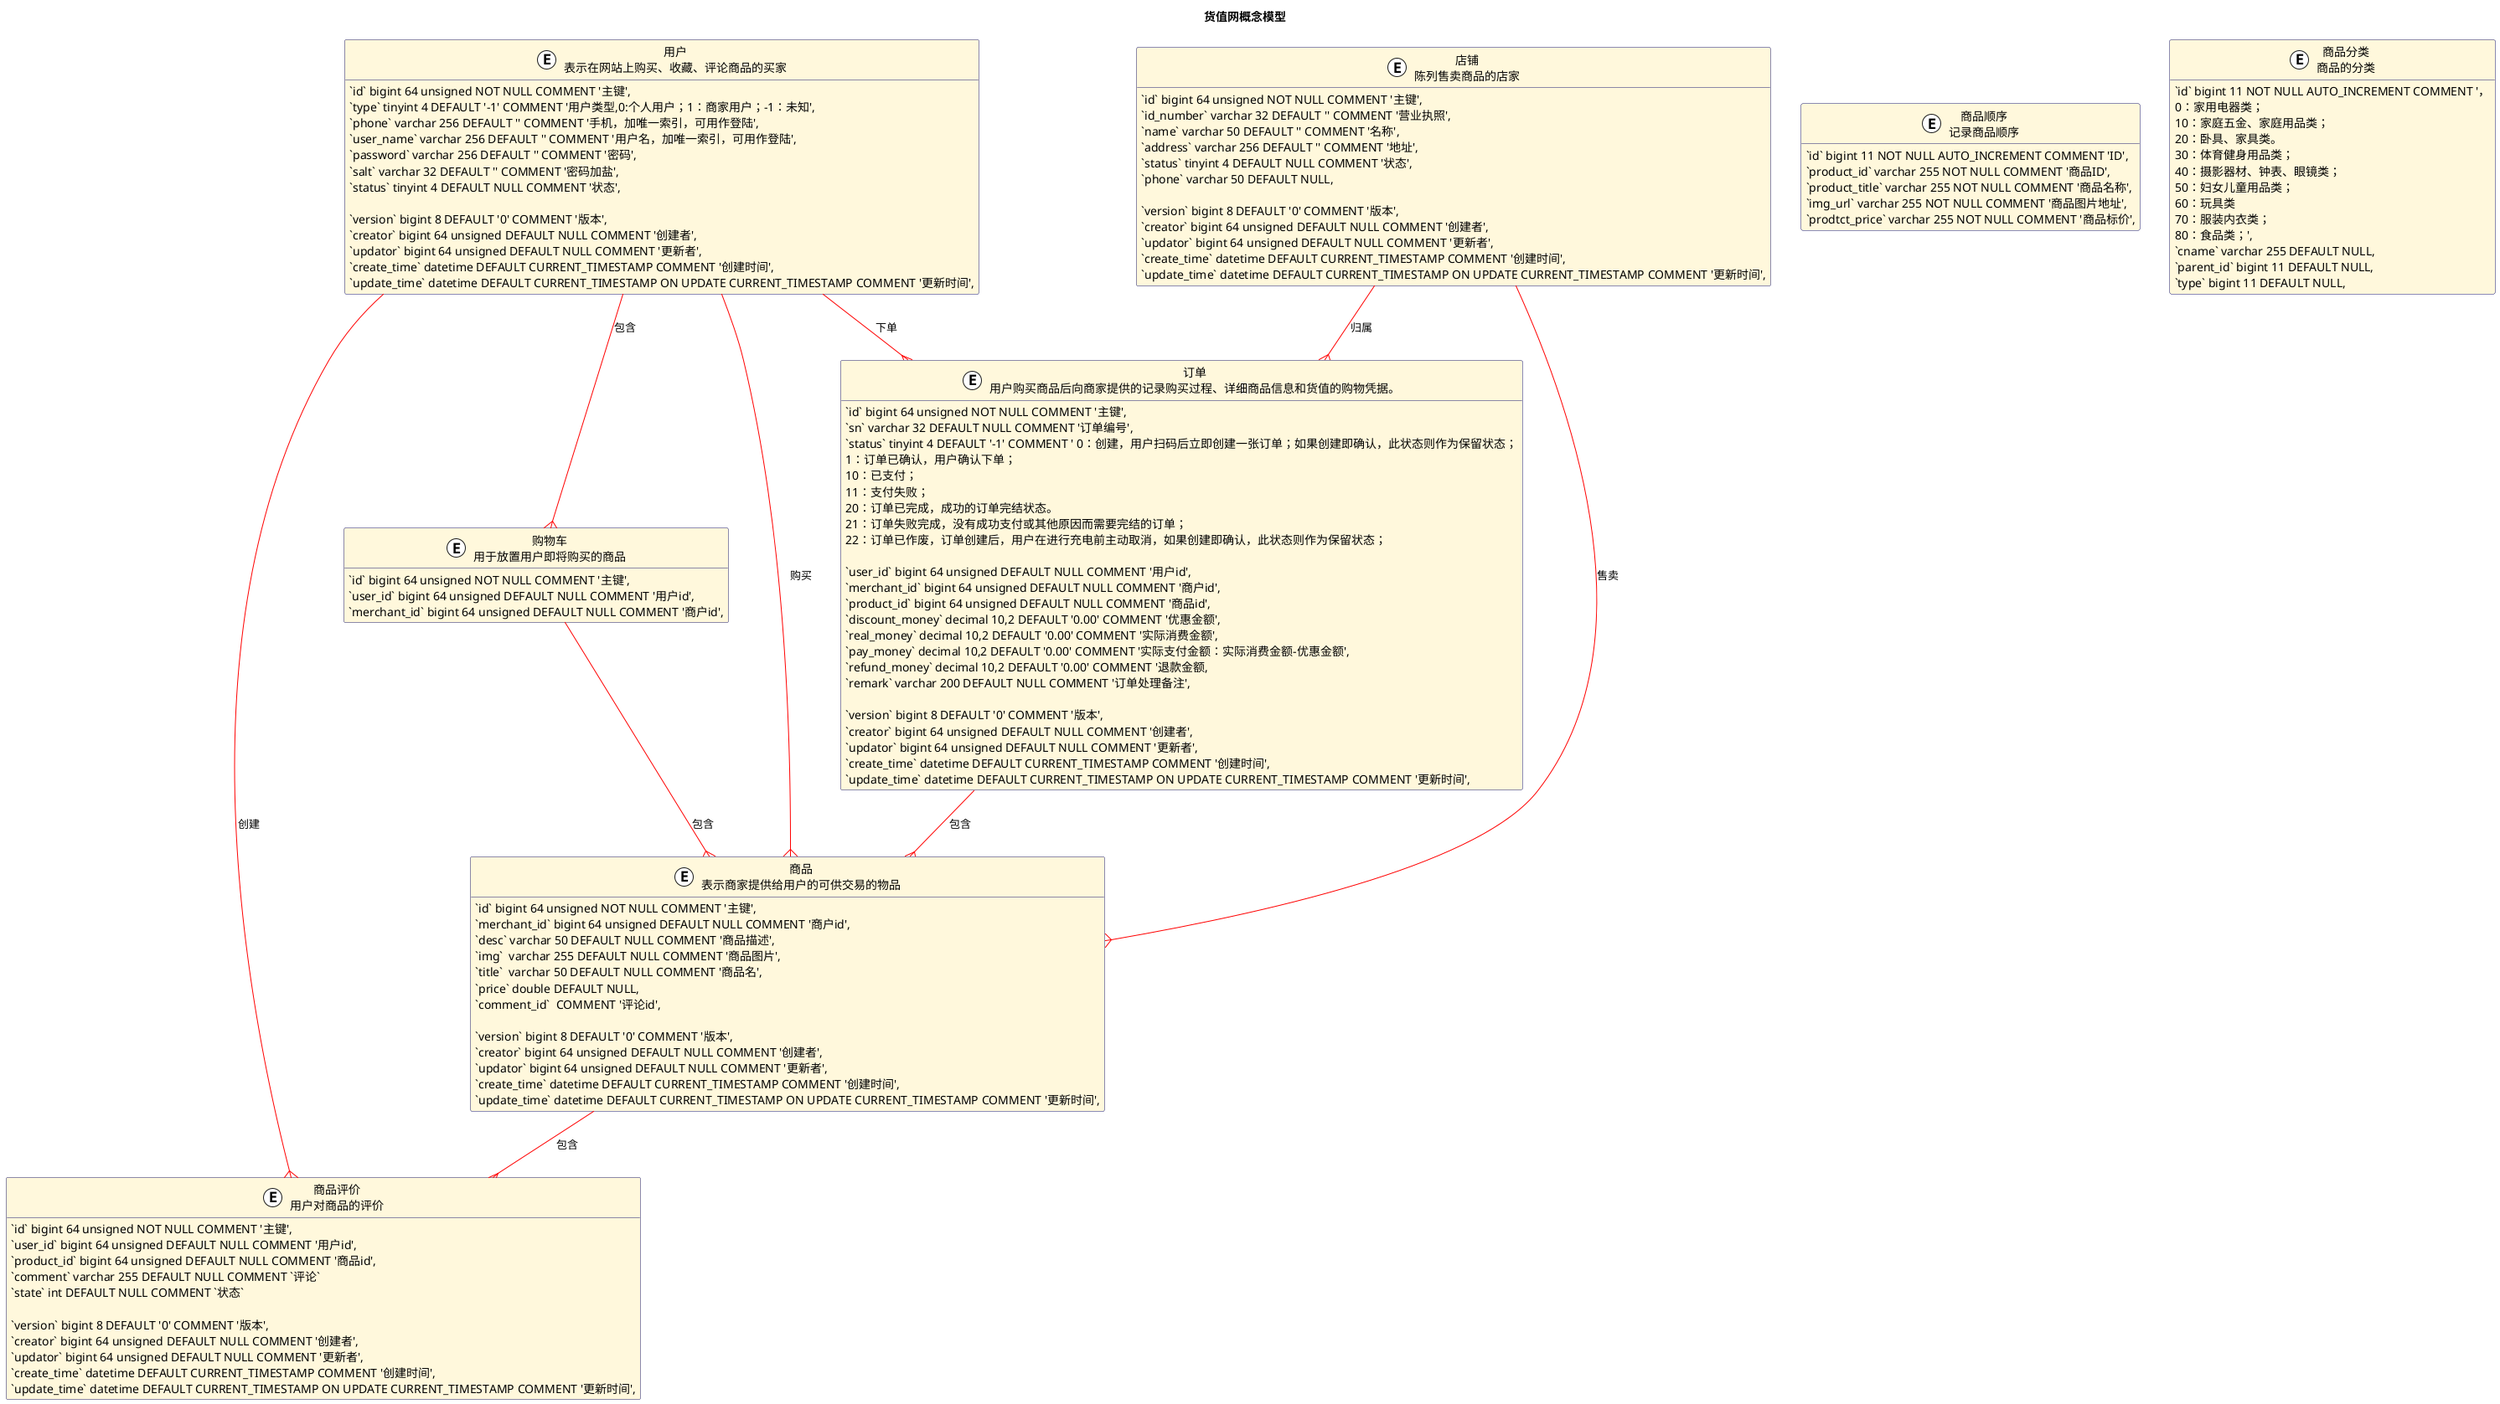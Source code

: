 @startuml

/'中心表'/
!define CenterTable(name,desc) class name as "desc" << (E,#FFFFFF) >>  #CORNSILK
/'子集表'/
!define SubsetTable(name,desc) class name as "desc" << (S,#FFDEAD) >>
/'子集-中心表'/
!define SubsetCenterTable(name,desc) class name as "desc" << (S,#FF3030) >>  #CORNSILK
/'功能表'/
!define FunctionTable(name,desc) class name as "desc" << (F,#FFF0F5) >>
/'关系表'/
!define RelationTable(name,desc) class name as "desc" << (R,#D9F4EF) >>  #D9F4EF

/'业务流程-中心表'/
!define BusinessCenterTable(name,desc) class name as "desc" << (B,#FF3030) >> #CORNSILK
/'业务流程表'/
!define BusinessTable(name,desc) class name as "desc" << (B,#AB82FF) >>
/'行为表'/
!define BehaviourRecordTable(name,desc) class name as "desc" << (H,#8DB6CD) >>
/'验证表'/
!define VerificationTable(name,desc) class name as "desc" << (V,#B5B5B5) >>



!define varchar(x) varchar x
!define tinyint(x) tinyint x
!define smallint(x) smallint x
!define mediumint(x) mediumint x
!define int(x) bigint x
!define bigint(x) bigint x
!define decimal(x,y) decimal x,y

hide methods
hide stereotypes

skinparam class {
    BackgroundColor white
    ArrowColor red
    BorderColor MidnightBlue
}

title 货值网概念模型




CenterTable(user, "用户\n表示在网站上购买、收藏、评论商品的买家"){
        `id` bigint(64) unsigned NOT NULL COMMENT '主键',
        `type` tinyint(4) DEFAULT '-1' COMMENT '用户类型,0:个人用户；1：商家用户；-1：未知',
        `phone` varchar(256) DEFAULT '' COMMENT '手机，加唯一索引，可用作登陆',
        `user_name` varchar(256) DEFAULT '' COMMENT '用户名，加唯一索引，可用作登陆',
        `password` varchar(256) DEFAULT '' COMMENT '密码',
        `salt` varchar(32) DEFAULT '' COMMENT '密码加盐',
        `status` tinyint(4) DEFAULT NULL COMMENT '状态',

        `version` int(8) DEFAULT '0' COMMENT '版本',
        `creator` bigint(64) unsigned DEFAULT NULL COMMENT '创建者',
        `updator` bigint(64) unsigned DEFAULT NULL COMMENT '更新者',
        `create_time` datetime DEFAULT CURRENT_TIMESTAMP COMMENT '创建时间',
        `update_time` datetime DEFAULT CURRENT_TIMESTAMP ON UPDATE CURRENT_TIMESTAMP COMMENT '更新时间',
        PRIMARY KEY (`id`)

}

CenterTable(product, "商品\n表示商家提供给用户的可供交易的物品"){
        `id` bigint(64) unsigned NOT NULL COMMENT '主键',
         `merchant_id` bigint(64) unsigned DEFAULT NULL COMMENT '商户id',
         `desc` varchar(50) DEFAULT NULL COMMENT '商品描述',
         `img`  varchar(255) DEFAULT NULL COMMENT '商品图片',
         `title`  varchar(50) DEFAULT NULL COMMENT '商品名',
         `price` double DEFAULT NULL,
         `comment_id`  COMMENT '评论id',

         `version` int(8) DEFAULT '0' COMMENT '版本',
         `creator` bigint(64) unsigned DEFAULT NULL COMMENT '创建者',
         `updator` bigint(64) unsigned DEFAULT NULL COMMENT '更新者',
         `create_time` datetime DEFAULT CURRENT_TIMESTAMP COMMENT '创建时间',
         `update_time` datetime DEFAULT CURRENT_TIMESTAMP ON UPDATE CURRENT_TIMESTAMP COMMENT '更新时间',
         PRIMARY KEY (`id`)
}

CenterTable(shop, "店铺\n陈列售卖商品的店家"){
        `id` bigint(64) unsigned NOT NULL COMMENT '主键',
        `id_number` varchar(32) DEFAULT '' COMMENT '营业执照',
        `name` varchar(50) DEFAULT '' COMMENT '名称',
        `address` varchar(256) DEFAULT '' COMMENT '地址',
        `status` tinyint(4) DEFAULT NULL COMMENT '状态',
        `phone` varchar(50) DEFAULT NULL,

        `version` int(8) DEFAULT '0' COMMENT '版本',
        `creator` bigint(64) unsigned DEFAULT NULL COMMENT '创建者',
        `updator` bigint(64) unsigned DEFAULT NULL COMMENT '更新者',
        `create_time` datetime DEFAULT CURRENT_TIMESTAMP COMMENT '创建时间',
        `update_time` datetime DEFAULT CURRENT_TIMESTAMP ON UPDATE CURRENT_TIMESTAMP COMMENT '更新时间',
        PRIMARY KEY (`id`)

}

CenterTable(product_car, "购物车\n用于放置用户即将购买的商品"){
        `id` bigint(64) unsigned NOT NULL COMMENT '主键',
        `user_id` bigint(64) unsigned DEFAULT NULL COMMENT '用户id',
        `merchant_id` bigint(64) unsigned DEFAULT NULL COMMENT '商户id',



}

CenterTable(order, "订单\n用户购买商品后向商家提供的记录购买过程、详细商品信息和货值的购物凭据。"){
         `id` bigint(64) unsigned NOT NULL COMMENT '主键',
         `sn` varchar(32) DEFAULT NULL COMMENT '订单编号',
         `status` tinyint(4) DEFAULT '-1' COMMENT ' 0：创建，用户扫码后立即创建一张订单；如果创建即确认，此状态则作为保留状态；
         1：订单已确认，用户确认下单；
         10：已支付；
         11：支付失败；
         20：订单已完成，成功的订单完结状态。
         21：订单失败完成，没有成功支付或其他原因而需要完结的订单；
         22：订单已作废，订单创建后，用户在进行充电前主动取消，如果创建即确认，此状态则作为保留状态；

         `user_id` bigint(64) unsigned DEFAULT NULL COMMENT '用户id',
         `merchant_id` bigint(64) unsigned DEFAULT NULL COMMENT '商户id',
         `product_id` bigint(64) unsigned DEFAULT NULL COMMENT '商品id',
         `discount_money` decimal(10,2) DEFAULT '0.00' COMMENT '优惠金额',
         `real_money` decimal(10,2) DEFAULT '0.00' COMMENT '实际消费金额',
         `pay_money` decimal(10,2) DEFAULT '0.00' COMMENT '实际支付金额：实际消费金额-优惠金额',
         `refund_money` decimal(10,2) DEFAULT '0.00' COMMENT '退款金额,
         `remark` varchar(200) DEFAULT NULL COMMENT '订单处理备注',

         `version` int(8) DEFAULT '0' COMMENT '版本',
         `creator` bigint(64) unsigned DEFAULT NULL COMMENT '创建者',
         `updator` bigint(64) unsigned DEFAULT NULL COMMENT '更新者',
         `create_time` datetime DEFAULT CURRENT_TIMESTAMP COMMENT '创建时间',
         `update_time` datetime DEFAULT CURRENT_TIMESTAMP ON UPDATE CURRENT_TIMESTAMP COMMENT '更新时间',
          PRIMARY KEY (`id`)

}
CenterTable(product_comment, "商品评价\n用户对商品的评价"){
         `id` bigint(64) unsigned NOT NULL COMMENT '主键',
         `user_id` bigint(64) unsigned DEFAULT NULL COMMENT '用户id',
         `product_id` bigint(64) unsigned DEFAULT NULL COMMENT '商品id',
         `comment` varchar(255) DEFAULT NULL COMMENT `评论`
         `state` int DEFAULT NULL COMMENT `状态`

         `version` int(8) DEFAULT '0' COMMENT '版本',
         `creator` bigint(64) unsigned DEFAULT NULL COMMENT '创建者',
         `updator` bigint(64) unsigned DEFAULT NULL COMMENT '更新者',
         `create_time` datetime DEFAULT CURRENT_TIMESTAMP COMMENT '创建时间',
         `update_time` datetime DEFAULT CURRENT_TIMESTAMP ON UPDATE CURRENT_TIMESTAMP COMMENT '更新时间',
         PRIMARY KEY (`id`)
}


CenterTable(product_info,"商品顺序\n记录商品顺序"){
        `id` int(11) NOT NULL AUTO_INCREMENT COMMENT 'ID',
        `product_id` varchar(255) NOT NULL COMMENT '商品ID',
        `product_title` varchar(255) NOT NULL COMMENT '商品名称',
        `img_url` varchar(255) NOT NULL COMMENT '商品图片地址',
        `prodtct_price` varchar(255) NOT NULL COMMENT '商品标价',
        PRIMARY KEY (`id`)
}
CenterTable(classification, "商品分类\n商品的分类"){
        `id` int(11) NOT NULL AUTO_INCREMENT COMMENT '，
          0：家用电器类；
          10：家庭五金、家庭用品类；
          20：卧具、家具类。
          30：体育健身用品类；
          40：摄影器材、钟表、眼镜类；
          50：妇女儿童用品类；
          60：玩具类
          70：服装内衣类；
          80：食品类；',
        `cname` varchar(255) DEFAULT NULL,
        `parent_id` int(11) DEFAULT NULL,
        `type` int(11) DEFAULT NULL,
        PRIMARY KEY (`id`)
}
user --{ product: 购买
shop --{ product : 售卖
product_car --{ product : 包含
order --{ product : 包含
user --{ order: 下单
shop --{ order : 归属
product --{ product_comment : 包含
user --{ product_comment : 创建
user --{ product_car : 包含




@enduml